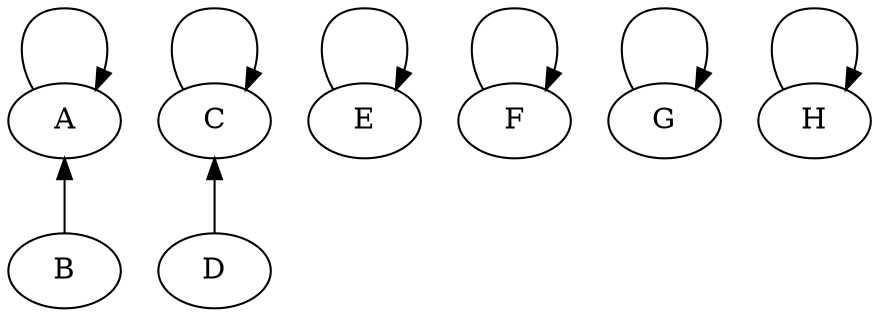 digraph {
    rankdir = TB;
    A:nw -> A:ne
    B:n -> A:s
    C:nw -> C:ne
    D:n -> C:s
    E:nw -> E:ne
    F:nw -> F:ne
    G:nw -> G:ne
    H:nw -> H:ne
    {rank = min; A; C; E; F; G; H;}
    {rank = same; B; D;}
}
